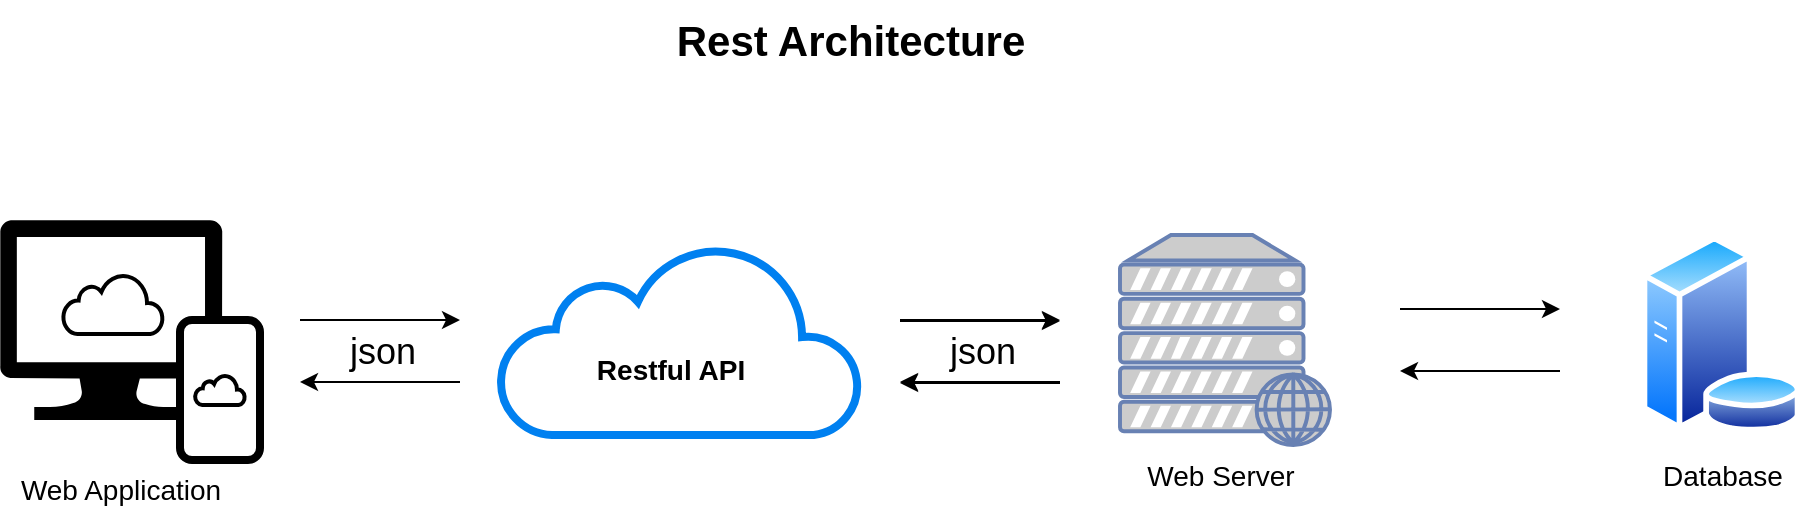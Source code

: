 <mxfile version="20.5.3" type="device" pages="2"><diagram id="GzC0p2ljx7_XCvnTezvv" name="Architecture"><mxGraphModel dx="1887" dy="933" grid="1" gridSize="10" guides="1" tooltips="1" connect="1" arrows="1" fold="1" page="1" pageScale="1" pageWidth="850" pageHeight="1100" math="0" shadow="0"><root><mxCell id="0"/><mxCell id="1" parent="0"/><mxCell id="_3ujp3XkVQgTV4SIZ9oZ-5" value="" style="group" vertex="1" connectable="0" parent="1"><mxGeometry x="60" y="170" width="130" height="120" as="geometry"/></mxCell><mxCell id="_3ujp3XkVQgTV4SIZ9oZ-2" value="" style="sketch=0;aspect=fixed;pointerEvents=1;shadow=0;dashed=0;html=1;strokeColor=none;labelPosition=center;verticalLabelPosition=bottom;verticalAlign=top;align=center;fillColor=#000000;shape=mxgraph.azure.computer;movable=1;resizable=1;rotatable=1;deletable=1;editable=1;connectable=1;" vertex="1" parent="_3ujp3XkVQgTV4SIZ9oZ-5"><mxGeometry width="111.11" height="100" as="geometry"/></mxCell><mxCell id="_3ujp3XkVQgTV4SIZ9oZ-4" value="" style="rounded=1;whiteSpace=wrap;html=1;sketch=0;fillStyle=auto;fillColor=default;strokeWidth=4;perimeterSpacing=7;movable=1;resizable=1;rotatable=1;deletable=1;editable=1;connectable=1;" vertex="1" parent="_3ujp3XkVQgTV4SIZ9oZ-5"><mxGeometry x="90" y="50" width="40" height="70" as="geometry"/></mxCell><mxCell id="_3ujp3XkVQgTV4SIZ9oZ-7" value="" style="html=1;verticalLabelPosition=bottom;align=center;labelBackgroundColor=#ffffff;verticalAlign=top;strokeWidth=2;strokeColor=#000000;shadow=0;dashed=0;shape=mxgraph.ios7.icons.cloud;sketch=0;fillStyle=auto;fillColor=default;" vertex="1" parent="_3ujp3XkVQgTV4SIZ9oZ-5"><mxGeometry x="31.56" y="27" width="50" height="30" as="geometry"/></mxCell><mxCell id="_3ujp3XkVQgTV4SIZ9oZ-6" value="" style="html=1;verticalLabelPosition=bottom;align=center;labelBackgroundColor=#ffffff;verticalAlign=top;strokeWidth=2;strokeColor=#000000;shadow=0;dashed=0;shape=mxgraph.ios7.icons.cloud;sketch=0;fillStyle=auto;fillColor=default;" vertex="1" parent="_3ujp3XkVQgTV4SIZ9oZ-5"><mxGeometry x="97.5" y="77.5" width="25" height="15" as="geometry"/></mxCell><mxCell id="_3ujp3XkVQgTV4SIZ9oZ-11" value="" style="group" vertex="1" connectable="0" parent="1"><mxGeometry x="310" y="182.5" width="180" height="95" as="geometry"/></mxCell><mxCell id="_3ujp3XkVQgTV4SIZ9oZ-8" value="" style="html=1;verticalLabelPosition=bottom;align=center;labelBackgroundColor=#ffffff;verticalAlign=top;strokeWidth=4;strokeColor=#0080F0;shadow=0;dashed=0;shape=mxgraph.ios7.icons.cloud;sketch=0;fillStyle=auto;fillColor=default;" vertex="1" parent="_3ujp3XkVQgTV4SIZ9oZ-11"><mxGeometry width="180" height="95" as="geometry"/></mxCell><mxCell id="_3ujp3XkVQgTV4SIZ9oZ-9" value="Restful API" style="text;html=1;align=center;verticalAlign=middle;resizable=0;points=[];autosize=1;strokeColor=none;fillColor=none;fontStyle=1;fontSize=14;" vertex="1" parent="_3ujp3XkVQgTV4SIZ9oZ-11"><mxGeometry x="35" y="47.5" width="100" height="30" as="geometry"/></mxCell><mxCell id="_3ujp3XkVQgTV4SIZ9oZ-12" value="" style="fontColor=#0066CC;verticalAlign=top;verticalLabelPosition=bottom;labelPosition=center;align=center;html=1;outlineConnect=0;fillColor=#CCCCCC;strokeColor=#6881B3;gradientColor=none;gradientDirection=north;strokeWidth=2;shape=mxgraph.networks.web_server;sketch=0;fillStyle=auto;fontSize=14;" vertex="1" parent="1"><mxGeometry x="620" y="177.5" width="105" height="105" as="geometry"/></mxCell><mxCell id="_3ujp3XkVQgTV4SIZ9oZ-18" value="" style="group" vertex="1" connectable="0" parent="1"><mxGeometry x="210" y="220" width="80" height="35.5" as="geometry"/></mxCell><mxCell id="_3ujp3XkVQgTV4SIZ9oZ-16" value="" style="endArrow=classic;html=1;rounded=0;fontSize=14;" edge="1" parent="_3ujp3XkVQgTV4SIZ9oZ-18"><mxGeometry width="50" height="50" relative="1" as="geometry"><mxPoint as="sourcePoint"/><mxPoint x="80" as="targetPoint"/></mxGeometry></mxCell><mxCell id="_3ujp3XkVQgTV4SIZ9oZ-17" value="" style="endArrow=classic;html=1;rounded=0;fontSize=14;" edge="1" parent="_3ujp3XkVQgTV4SIZ9oZ-18"><mxGeometry width="50" height="50" relative="1" as="geometry"><mxPoint x="80" y="31" as="sourcePoint"/><mxPoint y="31" as="targetPoint"/></mxGeometry></mxCell><mxCell id="UrIlla-9g-gfTS54o1Ub-1" value="json" style="text;html=1;align=center;verticalAlign=middle;resizable=0;points=[];autosize=1;strokeColor=none;fillColor=none;fontSize=18;" vertex="1" parent="_3ujp3XkVQgTV4SIZ9oZ-18"><mxGeometry x="11" y="-4.5" width="60" height="40" as="geometry"/></mxCell><mxCell id="_3ujp3XkVQgTV4SIZ9oZ-19" value="" style="group" vertex="1" connectable="0" parent="1"><mxGeometry x="510" y="220" width="80" height="31" as="geometry"/></mxCell><mxCell id="_3ujp3XkVQgTV4SIZ9oZ-20" value="" style="endArrow=classic;html=1;rounded=0;fontSize=14;" edge="1" parent="_3ujp3XkVQgTV4SIZ9oZ-19"><mxGeometry width="50" height="50" relative="1" as="geometry"><mxPoint as="sourcePoint"/><mxPoint x="80" as="targetPoint"/></mxGeometry></mxCell><mxCell id="_3ujp3XkVQgTV4SIZ9oZ-21" value="" style="endArrow=classic;html=1;rounded=0;fontSize=14;" edge="1" parent="_3ujp3XkVQgTV4SIZ9oZ-19"><mxGeometry width="50" height="50" relative="1" as="geometry"><mxPoint x="80" y="31" as="sourcePoint"/><mxPoint y="31" as="targetPoint"/></mxGeometry></mxCell><mxCell id="UrIlla-9g-gfTS54o1Ub-3" value="" style="group" vertex="1" connectable="0" parent="_3ujp3XkVQgTV4SIZ9oZ-19"><mxGeometry y="0.5" width="80" height="35.5" as="geometry"/></mxCell><mxCell id="UrIlla-9g-gfTS54o1Ub-4" value="" style="endArrow=classic;html=1;rounded=0;fontSize=14;" edge="1" parent="UrIlla-9g-gfTS54o1Ub-3"><mxGeometry width="50" height="50" relative="1" as="geometry"><mxPoint as="sourcePoint"/><mxPoint x="80" as="targetPoint"/></mxGeometry></mxCell><mxCell id="UrIlla-9g-gfTS54o1Ub-5" value="" style="endArrow=classic;html=1;rounded=0;fontSize=14;" edge="1" parent="UrIlla-9g-gfTS54o1Ub-3"><mxGeometry width="50" height="50" relative="1" as="geometry"><mxPoint x="80" y="31" as="sourcePoint"/><mxPoint y="31" as="targetPoint"/></mxGeometry></mxCell><mxCell id="UrIlla-9g-gfTS54o1Ub-6" value="json" style="text;html=1;align=center;verticalAlign=middle;resizable=0;points=[];autosize=1;strokeColor=none;fillColor=none;fontSize=18;" vertex="1" parent="UrIlla-9g-gfTS54o1Ub-3"><mxGeometry x="11" y="-4.5" width="60" height="40" as="geometry"/></mxCell><mxCell id="_3ujp3XkVQgTV4SIZ9oZ-25" value="" style="group" vertex="1" connectable="0" parent="1"><mxGeometry x="760" y="214.5" width="80" height="31" as="geometry"/></mxCell><mxCell id="_3ujp3XkVQgTV4SIZ9oZ-26" value="" style="endArrow=classic;html=1;rounded=0;fontSize=14;" edge="1" parent="_3ujp3XkVQgTV4SIZ9oZ-25"><mxGeometry width="50" height="50" relative="1" as="geometry"><mxPoint as="sourcePoint"/><mxPoint x="80" as="targetPoint"/></mxGeometry></mxCell><mxCell id="_3ujp3XkVQgTV4SIZ9oZ-27" value="" style="endArrow=classic;html=1;rounded=0;fontSize=14;" edge="1" parent="_3ujp3XkVQgTV4SIZ9oZ-25"><mxGeometry width="50" height="50" relative="1" as="geometry"><mxPoint x="80" y="31" as="sourcePoint"/><mxPoint y="31" as="targetPoint"/></mxGeometry></mxCell><mxCell id="_3ujp3XkVQgTV4SIZ9oZ-29" value="" style="aspect=fixed;perimeter=ellipsePerimeter;html=1;align=center;shadow=0;dashed=0;spacingTop=3;image;image=img/lib/active_directory/database_server.svg;sketch=0;fillStyle=auto;strokeColor=#000000;strokeWidth=4;fontSize=14;fillColor=default;" vertex="1" parent="1"><mxGeometry x="880" y="177.5" width="81" height="98.78" as="geometry"/></mxCell><mxCell id="_3ujp3XkVQgTV4SIZ9oZ-30" value="Web Server" style="text;html=1;align=center;verticalAlign=middle;resizable=0;points=[];autosize=1;strokeColor=none;fillColor=none;fontSize=14;" vertex="1" parent="1"><mxGeometry x="620" y="282.5" width="100" height="30" as="geometry"/></mxCell><mxCell id="_3ujp3XkVQgTV4SIZ9oZ-31" value="Database" style="text;html=1;align=center;verticalAlign=middle;resizable=0;points=[];autosize=1;strokeColor=none;fillColor=none;fontSize=14;" vertex="1" parent="1"><mxGeometry x="880.5" y="282.5" width="80" height="30" as="geometry"/></mxCell><mxCell id="_3ujp3XkVQgTV4SIZ9oZ-32" value="Web Application" style="text;html=1;align=center;verticalAlign=middle;resizable=0;points=[];autosize=1;strokeColor=none;fillColor=none;fontSize=14;" vertex="1" parent="1"><mxGeometry x="60" y="290" width="120" height="30" as="geometry"/></mxCell><mxCell id="_3ujp3XkVQgTV4SIZ9oZ-33" value="Rest Architecture" style="text;html=1;align=center;verticalAlign=middle;resizable=0;points=[];autosize=1;strokeColor=none;fillColor=none;fontSize=21;fontStyle=1" vertex="1" parent="1"><mxGeometry x="385" y="60" width="200" height="40" as="geometry"/></mxCell></root></mxGraphModel></diagram><diagram id="aEk6wdDhu-1j6JOUhyH8" name="Sketch"><mxGraphModel dx="1038" dy="513" grid="1" gridSize="10" guides="1" tooltips="1" connect="1" arrows="1" fold="1" page="1" pageScale="1" pageWidth="850" pageHeight="1100" math="0" shadow="0"><root><mxCell id="0"/><mxCell id="1" parent="0"/><mxCell id="0MDdcjQqPM0pfNgp3c3v-1" style="edgeStyle=orthogonalEdgeStyle;rounded=0;orthogonalLoop=1;jettySize=auto;html=1;entryX=0.008;entryY=0.488;entryDx=0;entryDy=0;entryPerimeter=0;" edge="1" parent="1" source="0MDdcjQqPM0pfNgp3c3v-2" target="0MDdcjQqPM0pfNgp3c3v-6"><mxGeometry relative="1" as="geometry"/></mxCell><mxCell id="0MDdcjQqPM0pfNgp3c3v-2" value="Mobile client" style="sketch=0;outlineConnect=0;fontColor=#232F3E;gradientColor=none;strokeColor=#232F3E;fillColor=#ffffff;dashed=0;verticalLabelPosition=bottom;verticalAlign=top;align=center;html=1;fontSize=12;fontStyle=0;aspect=fixed;shape=mxgraph.aws4.resourceIcon;resIcon=mxgraph.aws4.mobile_client;" vertex="1" parent="1"><mxGeometry x="40" y="70" width="60" height="60" as="geometry"/></mxCell><mxCell id="0MDdcjQqPM0pfNgp3c3v-3" style="edgeStyle=orthogonalEdgeStyle;rounded=0;orthogonalLoop=1;jettySize=auto;html=1;entryX=-0.008;entryY=0.471;entryDx=0;entryDy=0;entryPerimeter=0;" edge="1" parent="1" source="0MDdcjQqPM0pfNgp3c3v-4" target="0MDdcjQqPM0pfNgp3c3v-6"><mxGeometry relative="1" as="geometry"/></mxCell><mxCell id="0MDdcjQqPM0pfNgp3c3v-4" value="Web page" style="sketch=0;pointerEvents=1;shadow=0;dashed=0;html=1;strokeColor=none;fillColor=#505050;labelPosition=center;verticalLabelPosition=bottom;verticalAlign=top;outlineConnect=0;align=center;shape=mxgraph.office.concepts.web_page;" vertex="1" parent="1"><mxGeometry x="50" y="240" width="50" height="54" as="geometry"/></mxCell><mxCell id="0MDdcjQqPM0pfNgp3c3v-5" style="edgeStyle=orthogonalEdgeStyle;rounded=0;orthogonalLoop=1;jettySize=auto;html=1;entryX=0;entryY=0.5;entryDx=0;entryDy=0;" edge="1" parent="1" source="0MDdcjQqPM0pfNgp3c3v-6" target="0MDdcjQqPM0pfNgp3c3v-11"><mxGeometry relative="1" as="geometry"/></mxCell><mxCell id="0MDdcjQqPM0pfNgp3c3v-6" value="Service Hub" style="sketch=0;aspect=fixed;html=1;points=[];align=center;image;fontSize=12;image=img/lib/mscae/Event_Hub_Clusters.svg;" vertex="1" parent="1"><mxGeometry x="240" y="170" width="50" height="48" as="geometry"/></mxCell><mxCell id="0MDdcjQqPM0pfNgp3c3v-7" value="" style="strokeWidth=2;html=1;shape=mxgraph.flowchart.annotation_2;align=left;labelPosition=right;pointerEvents=1;" vertex="1" parent="1"><mxGeometry x="300" y="29" width="50" height="330" as="geometry"/></mxCell><mxCell id="0MDdcjQqPM0pfNgp3c3v-8" value="Basico:&lt;br&gt;&amp;nbsp;- Login&lt;br&gt;&amp;nbsp;- Usuário (CRUD)&lt;br&gt;&amp;nbsp;- Serviços de Mensagem (CRUD) (Whatsapp, email, etc)&lt;br&gt;&lt;br&gt;Contatos:&lt;br&gt;&amp;nbsp;- Cadastro Geral (CRUD)&lt;br&gt;&amp;nbsp;- Importação de Contatos&lt;br&gt;&amp;nbsp;- Cancelamento Serviço (?)&lt;br&gt;&lt;br&gt;Mensageria:&lt;br&gt;- Campanhas (CRUD)&lt;br&gt;- Mensagens&lt;br&gt;- Associação de Contatos&lt;br&gt;- Relatórios de Entrega&lt;br&gt;&amp;nbsp;" style="text;html=1;align=left;verticalAlign=middle;resizable=0;points=[];autosize=1;strokeColor=none;fillColor=none;" vertex="1" parent="1"><mxGeometry x="350" y="39" width="330" height="240" as="geometry"/></mxCell><mxCell id="0MDdcjQqPM0pfNgp3c3v-9" value="Message Triggers&lt;br&gt;&amp;nbsp;- Envio de mensagens por campanha&lt;br&gt;- Log de envio" style="text;html=1;align=left;verticalAlign=middle;resizable=0;points=[];autosize=1;strokeColor=none;fillColor=none;" vertex="1" parent="1"><mxGeometry x="350" y="289" width="230" height="60" as="geometry"/></mxCell><mxCell id="0MDdcjQqPM0pfNgp3c3v-10" style="edgeStyle=orthogonalEdgeStyle;rounded=0;orthogonalLoop=1;jettySize=auto;html=1;entryX=0;entryY=0.5;entryDx=0;entryDy=0;entryPerimeter=0;fontColor=#000000;" edge="1" parent="1" source="0MDdcjQqPM0pfNgp3c3v-11" target="0MDdcjQqPM0pfNgp3c3v-12"><mxGeometry relative="1" as="geometry"/></mxCell><mxCell id="0MDdcjQqPM0pfNgp3c3v-11" value="&lt;font color=&quot;#000000&quot;&gt;Backend&lt;/font&gt;" style="aspect=fixed;perimeter=ellipsePerimeter;html=1;align=center;shadow=0;dashed=0;fontColor=#4277BB;labelBackgroundColor=#ffffff;fontSize=12;spacingTop=3;image;image=img/lib/ibm/infrastructure/mobile_backend.svg;" vertex="1" parent="1"><mxGeometry x="360" y="450" width="60" height="60" as="geometry"/></mxCell><mxCell id="0MDdcjQqPM0pfNgp3c3v-12" value="Database" style="shape=cylinder3;whiteSpace=wrap;html=1;boundedLbl=1;backgroundOutline=1;size=15;" vertex="1" parent="1"><mxGeometry x="610" y="440" width="60" height="80" as="geometry"/></mxCell></root></mxGraphModel></diagram></mxfile>